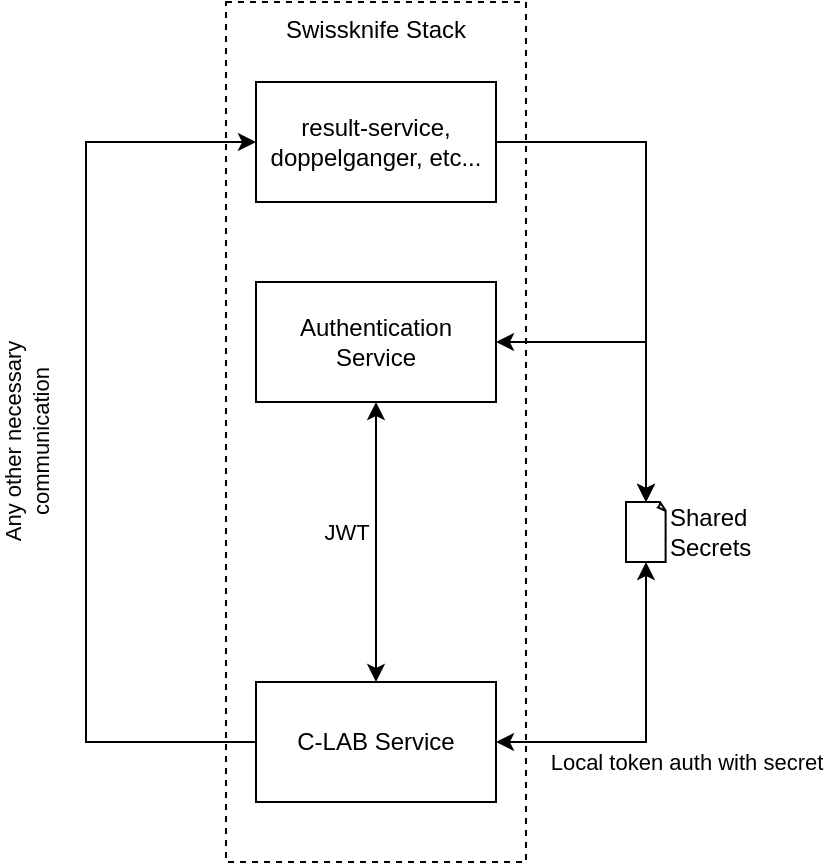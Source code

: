 <mxfile version="24.8.6" pages="2">
  <diagram name="Integration in SK Stack" id="AJdy7Rra7Lti-9Wc1cTH">
    <mxGraphModel dx="1434" dy="774" grid="1" gridSize="10" guides="1" tooltips="1" connect="1" arrows="1" fold="1" page="1" pageScale="1" pageWidth="850" pageHeight="1100" math="0" shadow="0">
      <root>
        <mxCell id="0" />
        <mxCell id="1" parent="0" />
        <mxCell id="zb29jM7eyeuKT2URVQqB-3" value="Swissknife Stack" style="rounded=0;whiteSpace=wrap;html=1;align=center;verticalAlign=top;dashed=1;" vertex="1" parent="1">
          <mxGeometry x="390" y="50" width="150" height="430" as="geometry" />
        </mxCell>
        <mxCell id="kD8x7BNR-cOVJDmsQ3UV-1" style="edgeStyle=orthogonalEdgeStyle;rounded=0;orthogonalLoop=1;jettySize=auto;html=1;" edge="1" parent="1" source="zb29jM7eyeuKT2URVQqB-5" target="zb29jM7eyeuKT2URVQqB-11">
          <mxGeometry relative="1" as="geometry" />
        </mxCell>
        <mxCell id="zb29jM7eyeuKT2URVQqB-5" value="result-service, doppelganger, etc..." style="rounded=0;whiteSpace=wrap;html=1;" vertex="1" parent="1">
          <mxGeometry x="405" y="90" width="120" height="60" as="geometry" />
        </mxCell>
        <mxCell id="zb29jM7eyeuKT2URVQqB-9" style="edgeStyle=orthogonalEdgeStyle;rounded=0;orthogonalLoop=1;jettySize=auto;html=1;entryX=0.5;entryY=0;entryDx=0;entryDy=0;startArrow=classic;startFill=1;" edge="1" parent="1" source="zb29jM7eyeuKT2URVQqB-6" target="zb29jM7eyeuKT2URVQqB-7">
          <mxGeometry relative="1" as="geometry" />
        </mxCell>
        <mxCell id="zb29jM7eyeuKT2URVQqB-10" value="JWT" style="edgeLabel;html=1;align=center;verticalAlign=middle;resizable=0;points=[];" vertex="1" connectable="0" parent="zb29jM7eyeuKT2URVQqB-9">
          <mxGeometry x="-0.069" y="1" relative="1" as="geometry">
            <mxPoint x="-16" as="offset" />
          </mxGeometry>
        </mxCell>
        <mxCell id="zb29jM7eyeuKT2URVQqB-6" value="Authentication Service" style="rounded=0;whiteSpace=wrap;html=1;" vertex="1" parent="1">
          <mxGeometry x="405" y="190" width="120" height="60" as="geometry" />
        </mxCell>
        <mxCell id="kD8x7BNR-cOVJDmsQ3UV-3" style="edgeStyle=orthogonalEdgeStyle;rounded=0;orthogonalLoop=1;jettySize=auto;html=1;entryX=0;entryY=0.5;entryDx=0;entryDy=0;" edge="1" parent="1" source="zb29jM7eyeuKT2URVQqB-7" target="zb29jM7eyeuKT2URVQqB-5">
          <mxGeometry relative="1" as="geometry">
            <mxPoint x="320" y="120" as="targetPoint" />
            <Array as="points">
              <mxPoint x="320" y="420" />
              <mxPoint x="320" y="120" />
            </Array>
          </mxGeometry>
        </mxCell>
        <mxCell id="kD8x7BNR-cOVJDmsQ3UV-4" value="&lt;div&gt;Any other necessary&lt;/div&gt;&lt;div&gt;communication&lt;br&gt;&lt;/div&gt;" style="edgeLabel;html=1;align=center;verticalAlign=middle;resizable=0;points=[];rotation=270;" vertex="1" connectable="0" parent="kD8x7BNR-cOVJDmsQ3UV-3">
          <mxGeometry x="0.077" y="-1" relative="1" as="geometry">
            <mxPoint x="-31" y="18" as="offset" />
          </mxGeometry>
        </mxCell>
        <mxCell id="zb29jM7eyeuKT2URVQqB-7" value="C-LAB Service" style="rounded=0;whiteSpace=wrap;html=1;" vertex="1" parent="1">
          <mxGeometry x="405" y="390" width="120" height="60" as="geometry" />
        </mxCell>
        <mxCell id="zb29jM7eyeuKT2URVQqB-13" style="edgeStyle=orthogonalEdgeStyle;rounded=0;orthogonalLoop=1;jettySize=auto;html=1;entryX=1;entryY=0.5;entryDx=0;entryDy=0;startArrow=classic;startFill=1;" edge="1" parent="1" source="zb29jM7eyeuKT2URVQqB-11" target="zb29jM7eyeuKT2URVQqB-6">
          <mxGeometry relative="1" as="geometry">
            <Array as="points">
              <mxPoint x="600" y="220" />
            </Array>
          </mxGeometry>
        </mxCell>
        <mxCell id="zb29jM7eyeuKT2URVQqB-11" value="&lt;div&gt;Shared Secrets&lt;/div&gt;" style="whiteSpace=wrap;html=1;shape=mxgraph.basic.document;verticalAlign=middle;labelPosition=right;verticalLabelPosition=middle;align=left;" vertex="1" parent="1">
          <mxGeometry x="590" y="300" width="20" height="30" as="geometry" />
        </mxCell>
        <mxCell id="zb29jM7eyeuKT2URVQqB-12" style="edgeStyle=orthogonalEdgeStyle;rounded=0;orthogonalLoop=1;jettySize=auto;html=1;entryX=0.5;entryY=1;entryDx=0;entryDy=0;entryPerimeter=0;startArrow=classic;startFill=1;" edge="1" parent="1" source="zb29jM7eyeuKT2URVQqB-7" target="zb29jM7eyeuKT2URVQqB-11">
          <mxGeometry relative="1" as="geometry" />
        </mxCell>
        <mxCell id="kD8x7BNR-cOVJDmsQ3UV-2" value="Local token auth with secret" style="edgeLabel;html=1;align=center;verticalAlign=middle;resizable=0;points=[];rotation=0;" vertex="1" connectable="0" parent="zb29jM7eyeuKT2URVQqB-12">
          <mxGeometry x="0.151" y="-1" relative="1" as="geometry">
            <mxPoint x="19" y="30" as="offset" />
          </mxGeometry>
        </mxCell>
      </root>
    </mxGraphModel>
  </diagram>
  <diagram id="p1-cxs82tNJoRkUdpWYg" name="C-LAB service design">
    <mxGraphModel dx="1434" dy="774" grid="1" gridSize="10" guides="1" tooltips="1" connect="1" arrows="1" fold="1" page="1" pageScale="1" pageWidth="850" pageHeight="1100" math="0" shadow="0">
      <root>
        <mxCell id="0" />
        <mxCell id="1" parent="0" />
        <mxCell id="j9CF727CagGSCDgjBQ3e-1" style="edgeStyle=orthogonalEdgeStyle;rounded=0;orthogonalLoop=1;jettySize=auto;html=1;entryX=0.5;entryY=0;entryDx=0;entryDy=0;" parent="1" source="GCI8vUedrRkjoQX9cbDO-1" target="GCI8vUedrRkjoQX9cbDO-2" edge="1">
          <mxGeometry relative="1" as="geometry" />
        </mxCell>
        <mxCell id="GCI8vUedrRkjoQX9cbDO-1" value="API Gateway" style="rounded=0;whiteSpace=wrap;html=1;" parent="1" vertex="1">
          <mxGeometry x="370" y="230" width="120" height="60" as="geometry" />
        </mxCell>
        <mxCell id="j9CF727CagGSCDgjBQ3e-2" style="edgeStyle=orthogonalEdgeStyle;rounded=0;orthogonalLoop=1;jettySize=auto;html=1;" parent="1" source="GCI8vUedrRkjoQX9cbDO-2" target="GCI8vUedrRkjoQX9cbDO-5" edge="1">
          <mxGeometry relative="1" as="geometry" />
        </mxCell>
        <mxCell id="GCI8vUedrRkjoQX9cbDO-2" value="&lt;div&gt;Caching DB&lt;/div&gt;" style="rounded=0;whiteSpace=wrap;html=1;" parent="1" vertex="1">
          <mxGeometry x="180" y="340" width="120" height="60" as="geometry" />
        </mxCell>
        <mxCell id="j9CF727CagGSCDgjBQ3e-4" style="edgeStyle=orthogonalEdgeStyle;rounded=0;orthogonalLoop=1;jettySize=auto;html=1;entryX=0.5;entryY=1;entryDx=0;entryDy=0;" parent="1" source="GCI8vUedrRkjoQX9cbDO-3" target="GCI8vUedrRkjoQX9cbDO-1" edge="1">
          <mxGeometry relative="1" as="geometry" />
        </mxCell>
        <mxCell id="tSQDRXACMHGu3-CNyVym-1" style="edgeStyle=orthogonalEdgeStyle;rounded=0;orthogonalLoop=1;jettySize=auto;html=1;entryX=0;entryY=0.5;entryDx=0;entryDy=0;" edge="1" parent="1" source="GCI8vUedrRkjoQX9cbDO-3" target="GCI8vUedrRkjoQX9cbDO-2">
          <mxGeometry relative="1" as="geometry">
            <Array as="points">
              <mxPoint x="430" y="760" />
              <mxPoint x="110" y="760" />
              <mxPoint x="110" y="370" />
            </Array>
          </mxGeometry>
        </mxCell>
        <mxCell id="GCI8vUedrRkjoQX9cbDO-3" value="Database" style="rounded=0;whiteSpace=wrap;html=1;" parent="1" vertex="1">
          <mxGeometry x="370" y="640" width="120" height="60" as="geometry" />
        </mxCell>
        <mxCell id="GCI8vUedrRkjoQX9cbDO-4" value="Data Bucket ?" style="rounded=0;whiteSpace=wrap;html=1;" parent="1" vertex="1">
          <mxGeometry x="580" y="410" width="120" height="60" as="geometry" />
        </mxCell>
        <mxCell id="j9CF727CagGSCDgjBQ3e-3" style="edgeStyle=orthogonalEdgeStyle;rounded=0;orthogonalLoop=1;jettySize=auto;html=1;entryX=0;entryY=0.5;entryDx=0;entryDy=0;" parent="1" source="GCI8vUedrRkjoQX9cbDO-5" target="GCI8vUedrRkjoQX9cbDO-3" edge="1">
          <mxGeometry relative="1" as="geometry">
            <Array as="points">
              <mxPoint x="240" y="670" />
            </Array>
          </mxGeometry>
        </mxCell>
        <mxCell id="j9CF727CagGSCDgjBQ3e-10" value="No" style="edgeLabel;html=1;align=center;verticalAlign=middle;resizable=0;points=[];" parent="j9CF727CagGSCDgjBQ3e-3" vertex="1" connectable="0">
          <mxGeometry x="-0.674" y="-1" relative="1" as="geometry">
            <mxPoint as="offset" />
          </mxGeometry>
        </mxCell>
        <mxCell id="j9CF727CagGSCDgjBQ3e-11" style="edgeStyle=orthogonalEdgeStyle;rounded=0;orthogonalLoop=1;jettySize=auto;html=1;" parent="1" source="GCI8vUedrRkjoQX9cbDO-5" edge="1">
          <mxGeometry relative="1" as="geometry">
            <mxPoint x="430" y="290" as="targetPoint" />
          </mxGeometry>
        </mxCell>
        <mxCell id="j9CF727CagGSCDgjBQ3e-12" value="Yes" style="edgeLabel;html=1;align=center;verticalAlign=middle;resizable=0;points=[];" parent="j9CF727CagGSCDgjBQ3e-11" vertex="1" connectable="0">
          <mxGeometry x="-0.717" y="1" relative="1" as="geometry">
            <mxPoint as="offset" />
          </mxGeometry>
        </mxCell>
        <mxCell id="GCI8vUedrRkjoQX9cbDO-5" value="&lt;div&gt;Is resource&lt;/div&gt;&lt;div&gt;available?&lt;br&gt;&lt;/div&gt;" style="rhombus;whiteSpace=wrap;html=1;" parent="1" vertex="1">
          <mxGeometry x="180" y="500" width="120" height="110" as="geometry" />
        </mxCell>
        <mxCell id="j9CF727CagGSCDgjBQ3e-7" style="edgeStyle=orthogonalEdgeStyle;rounded=0;orthogonalLoop=1;jettySize=auto;html=1;" parent="1" source="j9CF727CagGSCDgjBQ3e-5" target="GCI8vUedrRkjoQX9cbDO-1" edge="1">
          <mxGeometry relative="1" as="geometry" />
        </mxCell>
        <mxCell id="j9CF727CagGSCDgjBQ3e-5" value="Frontend" style="rounded=0;whiteSpace=wrap;html=1;" parent="1" vertex="1">
          <mxGeometry x="295" y="30" width="120" height="60" as="geometry" />
        </mxCell>
        <mxCell id="j9CF727CagGSCDgjBQ3e-8" style="edgeStyle=orthogonalEdgeStyle;rounded=0;orthogonalLoop=1;jettySize=auto;html=1;entryX=0.5;entryY=0;entryDx=0;entryDy=0;" parent="1" source="j9CF727CagGSCDgjBQ3e-6" target="GCI8vUedrRkjoQX9cbDO-1" edge="1">
          <mxGeometry relative="1" as="geometry" />
        </mxCell>
        <mxCell id="j9CF727CagGSCDgjBQ3e-6" value="Standalone HTTP Request" style="rounded=0;whiteSpace=wrap;html=1;" parent="1" vertex="1">
          <mxGeometry x="435" y="30" width="120" height="60" as="geometry" />
        </mxCell>
      </root>
    </mxGraphModel>
  </diagram>
</mxfile>
